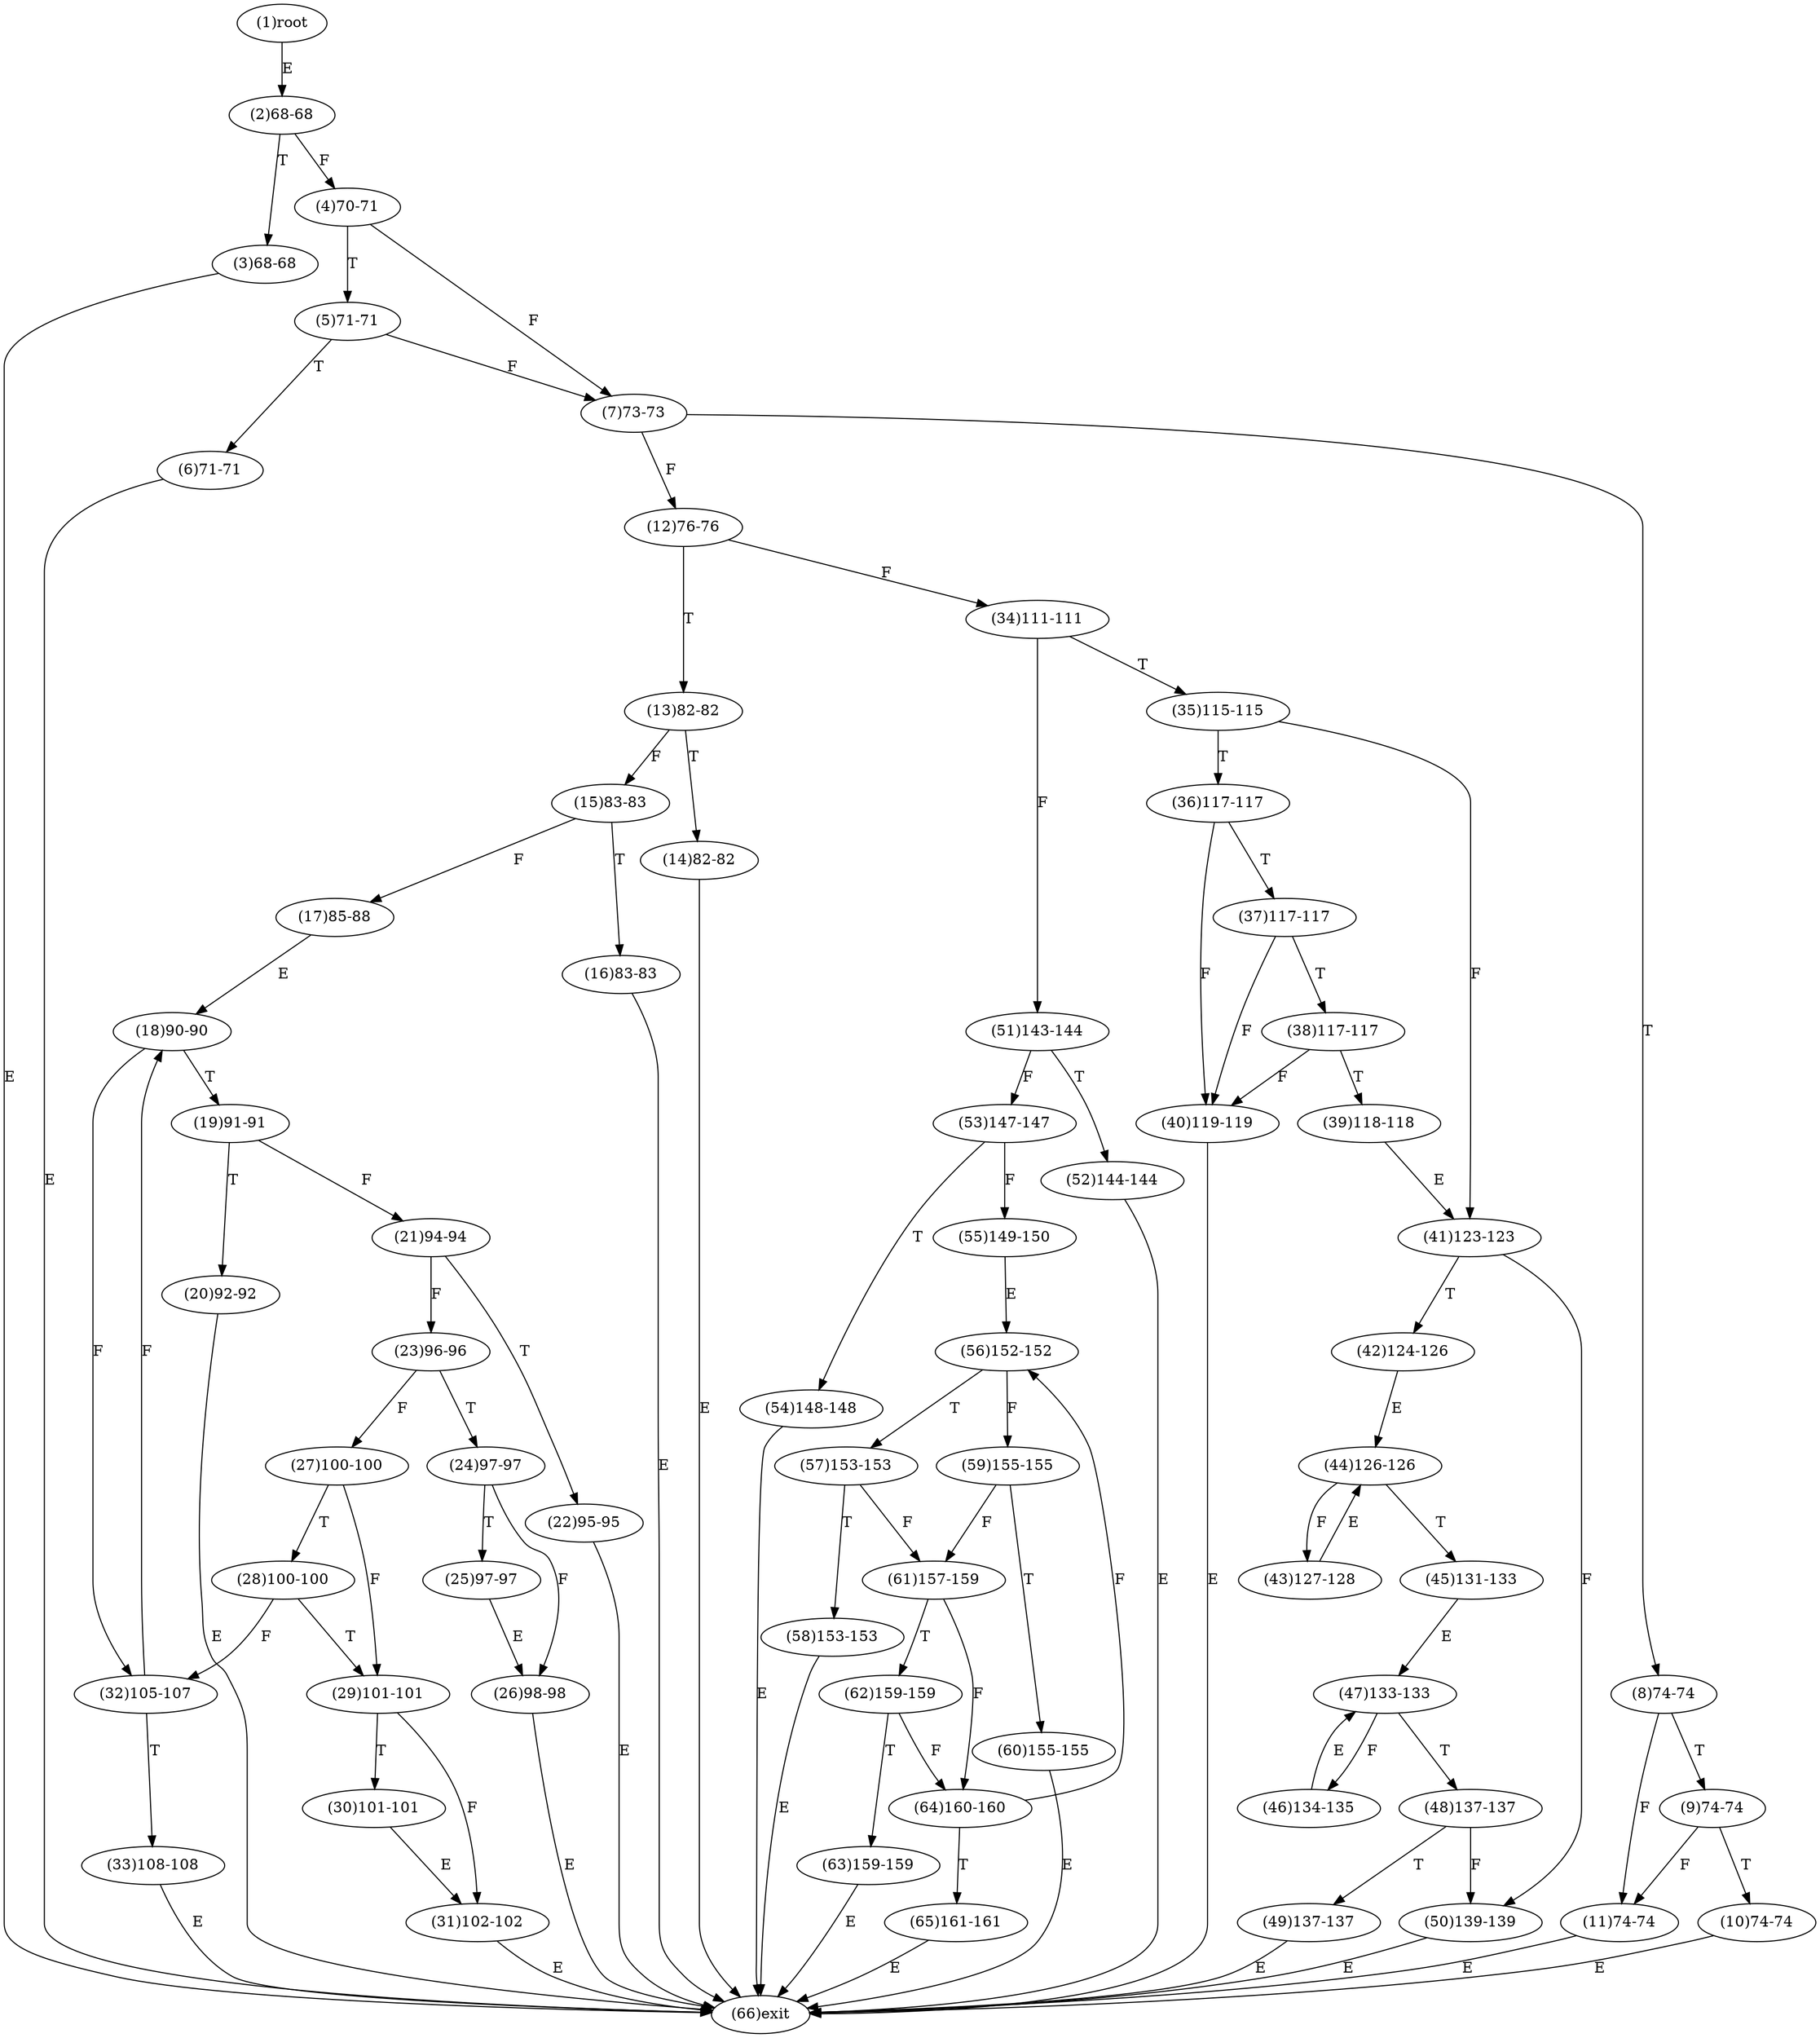 digraph "" { 
1[ label="(1)root"];
2[ label="(2)68-68"];
3[ label="(3)68-68"];
4[ label="(4)70-71"];
5[ label="(5)71-71"];
6[ label="(6)71-71"];
7[ label="(7)73-73"];
8[ label="(8)74-74"];
9[ label="(9)74-74"];
10[ label="(10)74-74"];
11[ label="(11)74-74"];
12[ label="(12)76-76"];
13[ label="(13)82-82"];
14[ label="(14)82-82"];
15[ label="(15)83-83"];
17[ label="(17)85-88"];
16[ label="(16)83-83"];
19[ label="(19)91-91"];
18[ label="(18)90-90"];
21[ label="(21)94-94"];
20[ label="(20)92-92"];
23[ label="(23)96-96"];
22[ label="(22)95-95"];
25[ label="(25)97-97"];
24[ label="(24)97-97"];
27[ label="(27)100-100"];
26[ label="(26)98-98"];
29[ label="(29)101-101"];
28[ label="(28)100-100"];
31[ label="(31)102-102"];
30[ label="(30)101-101"];
34[ label="(34)111-111"];
35[ label="(35)115-115"];
32[ label="(32)105-107"];
33[ label="(33)108-108"];
38[ label="(38)117-117"];
39[ label="(39)118-118"];
36[ label="(36)117-117"];
37[ label="(37)117-117"];
42[ label="(42)124-126"];
43[ label="(43)127-128"];
40[ label="(40)119-119"];
41[ label="(41)123-123"];
46[ label="(46)134-135"];
47[ label="(47)133-133"];
44[ label="(44)126-126"];
45[ label="(45)131-133"];
51[ label="(51)143-144"];
50[ label="(50)139-139"];
49[ label="(49)137-137"];
48[ label="(48)137-137"];
55[ label="(55)149-150"];
54[ label="(54)148-148"];
53[ label="(53)147-147"];
52[ label="(52)144-144"];
59[ label="(59)155-155"];
58[ label="(58)153-153"];
57[ label="(57)153-153"];
56[ label="(56)152-152"];
63[ label="(63)159-159"];
62[ label="(62)159-159"];
61[ label="(61)157-159"];
60[ label="(60)155-155"];
64[ label="(64)160-160"];
65[ label="(65)161-161"];
66[ label="(66)exit"];
1->2[ label="E"];
2->4[ label="F"];
2->3[ label="T"];
3->66[ label="E"];
4->7[ label="F"];
4->5[ label="T"];
5->7[ label="F"];
5->6[ label="T"];
6->66[ label="E"];
7->12[ label="F"];
7->8[ label="T"];
8->11[ label="F"];
8->9[ label="T"];
9->11[ label="F"];
9->10[ label="T"];
10->66[ label="E"];
11->66[ label="E"];
12->34[ label="F"];
12->13[ label="T"];
13->15[ label="F"];
13->14[ label="T"];
14->66[ label="E"];
15->17[ label="F"];
15->16[ label="T"];
16->66[ label="E"];
17->18[ label="E"];
18->32[ label="F"];
18->19[ label="T"];
19->21[ label="F"];
19->20[ label="T"];
20->66[ label="E"];
21->23[ label="F"];
21->22[ label="T"];
22->66[ label="E"];
23->27[ label="F"];
23->24[ label="T"];
24->26[ label="F"];
24->25[ label="T"];
25->26[ label="E"];
26->66[ label="E"];
27->29[ label="F"];
27->28[ label="T"];
28->32[ label="F"];
28->29[ label="T"];
29->31[ label="F"];
29->30[ label="T"];
30->31[ label="E"];
31->66[ label="E"];
32->18[ label="F"];
32->33[ label="T"];
33->66[ label="E"];
34->51[ label="F"];
34->35[ label="T"];
35->41[ label="F"];
35->36[ label="T"];
36->40[ label="F"];
36->37[ label="T"];
37->40[ label="F"];
37->38[ label="T"];
38->40[ label="F"];
38->39[ label="T"];
39->41[ label="E"];
40->66[ label="E"];
41->50[ label="F"];
41->42[ label="T"];
42->44[ label="E"];
43->44[ label="E"];
44->43[ label="F"];
44->45[ label="T"];
45->47[ label="E"];
46->47[ label="E"];
47->46[ label="F"];
47->48[ label="T"];
48->50[ label="F"];
48->49[ label="T"];
49->66[ label="E"];
50->66[ label="E"];
51->53[ label="F"];
51->52[ label="T"];
52->66[ label="E"];
53->55[ label="F"];
53->54[ label="T"];
54->66[ label="E"];
55->56[ label="E"];
56->59[ label="F"];
56->57[ label="T"];
57->61[ label="F"];
57->58[ label="T"];
58->66[ label="E"];
59->61[ label="F"];
59->60[ label="T"];
60->66[ label="E"];
61->64[ label="F"];
61->62[ label="T"];
62->64[ label="F"];
62->63[ label="T"];
63->66[ label="E"];
64->56[ label="F"];
64->65[ label="T"];
65->66[ label="E"];
}